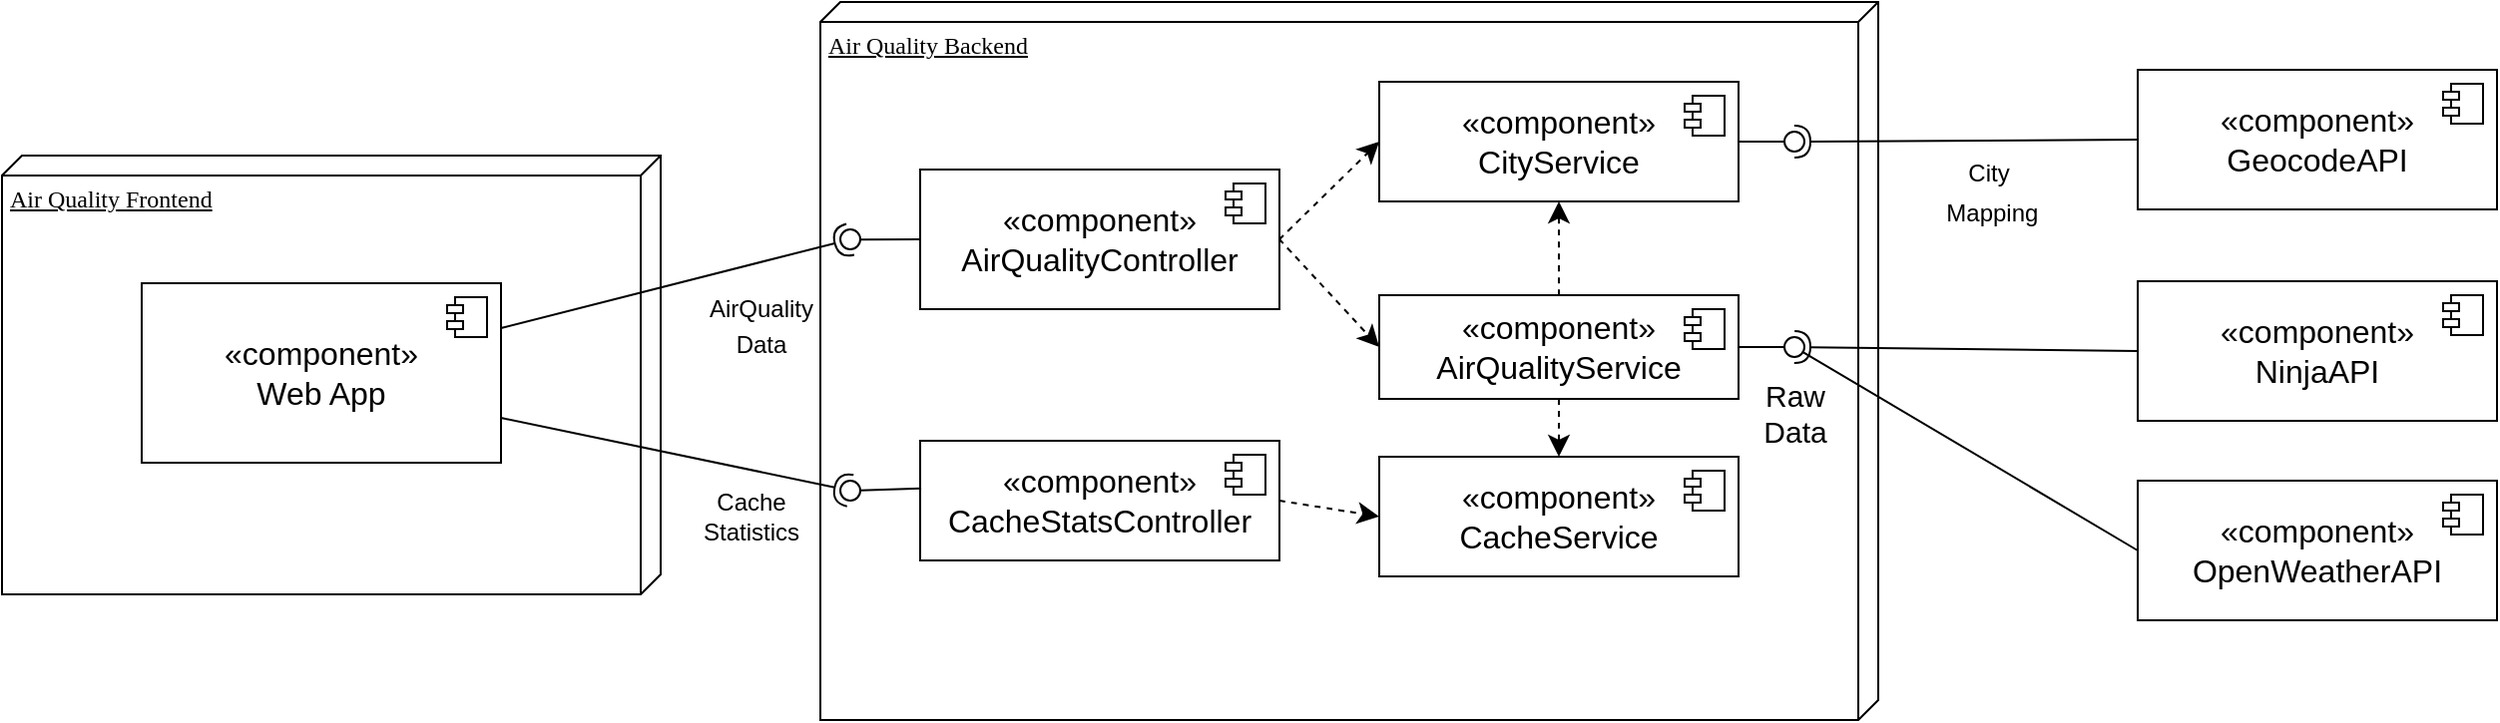<mxfile version="21.1.5">
  <diagram name="Page-1" id="5f0bae14-7c28-e335-631c-24af17079c00">
    <mxGraphModel dx="1098" dy="1172" grid="1" gridSize="10" guides="1" tooltips="1" connect="1" arrows="1" fold="1" page="1" pageScale="1" pageWidth="1100" pageHeight="850" background="none" math="0" shadow="0">
      <root>
        <mxCell id="0" />
        <mxCell id="1" parent="0" />
        <mxCell id="39150e848f15840c-1" value="Air Quality Frontend" style="verticalAlign=top;align=left;spacingTop=8;spacingLeft=2;spacingRight=12;shape=cube;size=10;direction=south;fontStyle=4;html=1;rounded=0;shadow=0;comic=0;labelBackgroundColor=none;strokeWidth=1;fontFamily=Verdana;fontSize=12" parent="1" vertex="1">
          <mxGeometry x="20" y="207" width="330" height="220" as="geometry" />
        </mxCell>
        <mxCell id="39150e848f15840c-2" value="Air Quality Backend" style="verticalAlign=top;align=left;spacingTop=8;spacingLeft=2;spacingRight=12;shape=cube;size=10;direction=south;fontStyle=4;html=1;rounded=0;shadow=0;comic=0;labelBackgroundColor=none;strokeWidth=1;fontFamily=Verdana;fontSize=12;movable=1;resizable=1;rotatable=1;deletable=1;editable=1;locked=0;connectable=1;" parent="1" vertex="1">
          <mxGeometry x="430" y="130" width="530" height="360" as="geometry" />
        </mxCell>
        <mxCell id="2irHC9dXGDUrdTcjcfWd-2" value="&lt;div&gt;«component»&lt;/div&gt;&lt;div&gt;Web App&lt;br&gt;&lt;/div&gt;" style="html=1;dropTarget=0;whiteSpace=wrap;fontSize=16;" vertex="1" parent="1">
          <mxGeometry x="90" y="271" width="180" height="90" as="geometry" />
        </mxCell>
        <mxCell id="2irHC9dXGDUrdTcjcfWd-3" value="" style="shape=module;jettyWidth=8;jettyHeight=4;fontSize=16;" vertex="1" parent="2irHC9dXGDUrdTcjcfWd-2">
          <mxGeometry x="1" width="20" height="20" relative="1" as="geometry">
            <mxPoint x="-27" y="7" as="offset" />
          </mxGeometry>
        </mxCell>
        <mxCell id="2irHC9dXGDUrdTcjcfWd-4" value="" style="rounded=0;orthogonalLoop=1;jettySize=auto;html=1;endArrow=none;endFill=0;sketch=0;sourcePerimeterSpacing=0;targetPerimeterSpacing=0;fontSize=12;startSize=8;endSize=8;curved=1;exitX=0;exitY=0.5;exitDx=0;exitDy=0;" edge="1" target="2irHC9dXGDUrdTcjcfWd-6" parent="1" source="2irHC9dXGDUrdTcjcfWd-9">
          <mxGeometry relative="1" as="geometry">
            <mxPoint x="360" y="312" as="sourcePoint" />
          </mxGeometry>
        </mxCell>
        <mxCell id="2irHC9dXGDUrdTcjcfWd-5" value="" style="rounded=0;orthogonalLoop=1;jettySize=auto;html=1;endArrow=halfCircle;endFill=0;entryX=0.5;entryY=0.5;endSize=6;strokeWidth=1;sketch=0;fontSize=12;curved=1;exitX=1;exitY=0.25;exitDx=0;exitDy=0;" edge="1" target="2irHC9dXGDUrdTcjcfWd-6" parent="1" source="2irHC9dXGDUrdTcjcfWd-2">
          <mxGeometry relative="1" as="geometry">
            <mxPoint x="400" y="335" as="sourcePoint" />
          </mxGeometry>
        </mxCell>
        <mxCell id="2irHC9dXGDUrdTcjcfWd-6" value="" style="ellipse;whiteSpace=wrap;html=1;align=center;aspect=fixed;resizable=0;points=[];outlineConnect=0;sketch=0;fontSize=16;" vertex="1" parent="1">
          <mxGeometry x="440" y="244" width="10" height="10" as="geometry" />
        </mxCell>
        <mxCell id="2irHC9dXGDUrdTcjcfWd-35" style="edgeStyle=none;curved=1;rounded=0;orthogonalLoop=1;jettySize=auto;html=1;exitX=1;exitY=0.5;exitDx=0;exitDy=0;entryX=0;entryY=0.5;entryDx=0;entryDy=0;fontSize=12;startSize=8;endSize=8;dashed=1;" edge="1" parent="1" source="2irHC9dXGDUrdTcjcfWd-9" target="2irHC9dXGDUrdTcjcfWd-31">
          <mxGeometry relative="1" as="geometry" />
        </mxCell>
        <mxCell id="2irHC9dXGDUrdTcjcfWd-42" style="edgeStyle=none;curved=1;rounded=0;orthogonalLoop=1;jettySize=auto;html=1;exitX=1;exitY=0.5;exitDx=0;exitDy=0;entryX=0;entryY=0.5;entryDx=0;entryDy=0;fontSize=12;startSize=8;endSize=8;dashed=1;" edge="1" parent="1" source="2irHC9dXGDUrdTcjcfWd-9" target="2irHC9dXGDUrdTcjcfWd-40">
          <mxGeometry relative="1" as="geometry" />
        </mxCell>
        <mxCell id="2irHC9dXGDUrdTcjcfWd-9" value="&lt;div&gt;«component»&lt;/div&gt;&lt;div&gt;AirQualityController&lt;br&gt;&lt;/div&gt;" style="html=1;dropTarget=0;whiteSpace=wrap;fontSize=16;" vertex="1" parent="1">
          <mxGeometry x="480" y="214" width="180" height="70" as="geometry" />
        </mxCell>
        <mxCell id="2irHC9dXGDUrdTcjcfWd-10" value="" style="shape=module;jettyWidth=8;jettyHeight=4;fontSize=16;" vertex="1" parent="2irHC9dXGDUrdTcjcfWd-9">
          <mxGeometry x="1" width="20" height="20" relative="1" as="geometry">
            <mxPoint x="-27" y="7" as="offset" />
          </mxGeometry>
        </mxCell>
        <mxCell id="2irHC9dXGDUrdTcjcfWd-36" style="edgeStyle=none;curved=1;rounded=0;orthogonalLoop=1;jettySize=auto;html=1;exitX=1;exitY=0.5;exitDx=0;exitDy=0;fontSize=12;startSize=8;endSize=8;dashed=1;entryX=0;entryY=0.5;entryDx=0;entryDy=0;" edge="1" parent="1" source="2irHC9dXGDUrdTcjcfWd-11" target="2irHC9dXGDUrdTcjcfWd-33">
          <mxGeometry relative="1" as="geometry">
            <mxPoint x="710" y="430.2" as="targetPoint" />
          </mxGeometry>
        </mxCell>
        <mxCell id="2irHC9dXGDUrdTcjcfWd-11" value="&lt;div&gt;«component»&lt;/div&gt;&lt;div&gt;CacheStatsController&lt;br&gt;&lt;/div&gt;" style="html=1;dropTarget=0;whiteSpace=wrap;fontSize=16;" vertex="1" parent="1">
          <mxGeometry x="480" y="350" width="180" height="60" as="geometry" />
        </mxCell>
        <mxCell id="2irHC9dXGDUrdTcjcfWd-12" value="" style="shape=module;jettyWidth=8;jettyHeight=4;fontSize=16;" vertex="1" parent="2irHC9dXGDUrdTcjcfWd-11">
          <mxGeometry x="1" width="20" height="20" relative="1" as="geometry">
            <mxPoint x="-27" y="7" as="offset" />
          </mxGeometry>
        </mxCell>
        <mxCell id="2irHC9dXGDUrdTcjcfWd-15" value="" style="rounded=0;orthogonalLoop=1;jettySize=auto;html=1;endArrow=none;endFill=0;sketch=0;sourcePerimeterSpacing=0;targetPerimeterSpacing=0;fontSize=12;startSize=8;endSize=8;curved=1;exitX=0.003;exitY=0.397;exitDx=0;exitDy=0;exitPerimeter=0;" edge="1" target="2irHC9dXGDUrdTcjcfWd-17" parent="1" source="2irHC9dXGDUrdTcjcfWd-11">
          <mxGeometry relative="1" as="geometry">
            <mxPoint x="380" y="407" as="sourcePoint" />
          </mxGeometry>
        </mxCell>
        <mxCell id="2irHC9dXGDUrdTcjcfWd-16" value="" style="rounded=0;orthogonalLoop=1;jettySize=auto;html=1;endArrow=halfCircle;endFill=0;entryX=0.5;entryY=0.5;endSize=6;strokeWidth=1;sketch=0;fontSize=12;curved=1;exitX=1;exitY=0.75;exitDx=0;exitDy=0;" edge="1" target="2irHC9dXGDUrdTcjcfWd-17" parent="1" source="2irHC9dXGDUrdTcjcfWd-2">
          <mxGeometry relative="1" as="geometry">
            <mxPoint x="480" y="435" as="sourcePoint" />
          </mxGeometry>
        </mxCell>
        <mxCell id="2irHC9dXGDUrdTcjcfWd-17" value="" style="ellipse;whiteSpace=wrap;html=1;align=center;aspect=fixed;resizable=0;points=[];outlineConnect=0;sketch=0;fontSize=16;" vertex="1" parent="1">
          <mxGeometry x="440" y="370" width="10" height="10" as="geometry" />
        </mxCell>
        <mxCell id="2irHC9dXGDUrdTcjcfWd-18" value="&lt;div style=&quot;font-size: 12px;&quot;&gt;&lt;font style=&quot;font-size: 12px;&quot;&gt;Cache&lt;/font&gt;&lt;/div&gt;&lt;div style=&quot;font-size: 12px;&quot;&gt;&lt;font style=&quot;font-size: 12px;&quot;&gt;Statistics&lt;font style=&quot;font-size: 12px;&quot;&gt;&lt;br&gt;&lt;/font&gt;&lt;/font&gt;&lt;/div&gt;" style="text;html=1;align=center;verticalAlign=middle;resizable=0;points=[];autosize=1;strokeColor=none;fillColor=none;fontSize=16;" vertex="1" parent="1">
          <mxGeometry x="360" y="368" width="70" height="40" as="geometry" />
        </mxCell>
        <mxCell id="2irHC9dXGDUrdTcjcfWd-19" value="&lt;div style=&quot;font-size: 15px;&quot;&gt;&lt;font style=&quot;font-size: 12px;&quot;&gt;AirQuality&lt;/font&gt;&lt;/div&gt;&lt;div style=&quot;font-size: 12px;&quot;&gt;&lt;font style=&quot;font-size: 12px;&quot;&gt;Data&lt;font style=&quot;font-size: 12px;&quot;&gt;&lt;font style=&quot;font-size: 15px;&quot;&gt;&lt;br&gt;&lt;/font&gt;&lt;/font&gt;&lt;/font&gt;&lt;/div&gt;" style="text;html=1;align=center;verticalAlign=middle;resizable=0;points=[];autosize=1;strokeColor=none;fillColor=none;fontSize=16;" vertex="1" parent="1">
          <mxGeometry x="360" y="266" width="80" height="50" as="geometry" />
        </mxCell>
        <mxCell id="2irHC9dXGDUrdTcjcfWd-20" value="&lt;div&gt;«component»&lt;/div&gt;&lt;div&gt;NinjaAPI&lt;br&gt;&lt;/div&gt;" style="html=1;dropTarget=0;whiteSpace=wrap;fontSize=16;" vertex="1" parent="1">
          <mxGeometry x="1090" y="270" width="180" height="70" as="geometry" />
        </mxCell>
        <mxCell id="2irHC9dXGDUrdTcjcfWd-21" value="" style="shape=module;jettyWidth=8;jettyHeight=4;fontSize=16;" vertex="1" parent="2irHC9dXGDUrdTcjcfWd-20">
          <mxGeometry x="1" width="20" height="20" relative="1" as="geometry">
            <mxPoint x="-27" y="7" as="offset" />
          </mxGeometry>
        </mxCell>
        <mxCell id="2irHC9dXGDUrdTcjcfWd-22" value="&lt;div&gt;«component»&lt;/div&gt;&lt;div&gt;OpenWeatherAPI&lt;br&gt;&lt;/div&gt;" style="html=1;dropTarget=0;whiteSpace=wrap;fontSize=16;" vertex="1" parent="1">
          <mxGeometry x="1090" y="370" width="180" height="70" as="geometry" />
        </mxCell>
        <mxCell id="2irHC9dXGDUrdTcjcfWd-23" value="" style="shape=module;jettyWidth=8;jettyHeight=4;fontSize=16;" vertex="1" parent="2irHC9dXGDUrdTcjcfWd-22">
          <mxGeometry x="1" width="20" height="20" relative="1" as="geometry">
            <mxPoint x="-27" y="7" as="offset" />
          </mxGeometry>
        </mxCell>
        <mxCell id="2irHC9dXGDUrdTcjcfWd-24" value="" style="rounded=0;orthogonalLoop=1;jettySize=auto;html=1;endArrow=none;endFill=0;sketch=0;sourcePerimeterSpacing=0;targetPerimeterSpacing=0;fontSize=12;startSize=8;endSize=8;curved=1;exitX=1;exitY=0.5;exitDx=0;exitDy=0;" edge="1" target="2irHC9dXGDUrdTcjcfWd-26" parent="1" source="2irHC9dXGDUrdTcjcfWd-31">
          <mxGeometry relative="1" as="geometry">
            <mxPoint x="898" y="303" as="sourcePoint" />
          </mxGeometry>
        </mxCell>
        <mxCell id="2irHC9dXGDUrdTcjcfWd-25" value="" style="rounded=0;orthogonalLoop=1;jettySize=auto;html=1;endArrow=halfCircle;endFill=0;entryX=0.5;entryY=0.5;endSize=6;strokeWidth=1;sketch=0;fontSize=12;curved=1;exitX=0;exitY=0.5;exitDx=0;exitDy=0;" edge="1" target="2irHC9dXGDUrdTcjcfWd-26" parent="1" source="2irHC9dXGDUrdTcjcfWd-20">
          <mxGeometry relative="1" as="geometry">
            <mxPoint x="938" y="298" as="sourcePoint" />
          </mxGeometry>
        </mxCell>
        <mxCell id="2irHC9dXGDUrdTcjcfWd-30" style="edgeStyle=none;curved=1;rounded=0;orthogonalLoop=1;jettySize=auto;html=1;fontSize=12;startSize=8;endSize=8;entryX=0;entryY=0.5;entryDx=0;entryDy=0;endArrow=none;endFill=0;" edge="1" parent="1" source="2irHC9dXGDUrdTcjcfWd-26" target="2irHC9dXGDUrdTcjcfWd-22">
          <mxGeometry relative="1" as="geometry" />
        </mxCell>
        <mxCell id="2irHC9dXGDUrdTcjcfWd-26" value="" style="ellipse;whiteSpace=wrap;html=1;align=center;aspect=fixed;resizable=0;points=[];outlineConnect=0;sketch=0;fontSize=16;" vertex="1" parent="1">
          <mxGeometry x="913" y="298" width="10" height="10" as="geometry" />
        </mxCell>
        <mxCell id="2irHC9dXGDUrdTcjcfWd-37" style="edgeStyle=none;curved=1;rounded=0;orthogonalLoop=1;jettySize=auto;html=1;exitX=0.5;exitY=1;exitDx=0;exitDy=0;entryX=0.5;entryY=0;entryDx=0;entryDy=0;fontSize=12;startSize=8;endSize=8;dashed=1;" edge="1" parent="1" source="2irHC9dXGDUrdTcjcfWd-31" target="2irHC9dXGDUrdTcjcfWd-33">
          <mxGeometry relative="1" as="geometry" />
        </mxCell>
        <mxCell id="2irHC9dXGDUrdTcjcfWd-48" style="edgeStyle=none;curved=1;rounded=0;orthogonalLoop=1;jettySize=auto;html=1;exitX=0.5;exitY=0;exitDx=0;exitDy=0;entryX=0.5;entryY=1;entryDx=0;entryDy=0;fontSize=12;startSize=8;endSize=8;dashed=1;" edge="1" parent="1" source="2irHC9dXGDUrdTcjcfWd-31" target="2irHC9dXGDUrdTcjcfWd-40">
          <mxGeometry relative="1" as="geometry" />
        </mxCell>
        <mxCell id="2irHC9dXGDUrdTcjcfWd-31" value="&lt;div&gt;«component»&lt;/div&gt;&lt;div&gt;AirQualityService&lt;br&gt;&lt;/div&gt;" style="html=1;dropTarget=0;whiteSpace=wrap;fontSize=16;" vertex="1" parent="1">
          <mxGeometry x="710" y="277" width="180" height="52" as="geometry" />
        </mxCell>
        <mxCell id="2irHC9dXGDUrdTcjcfWd-32" value="" style="shape=module;jettyWidth=8;jettyHeight=4;fontSize=16;" vertex="1" parent="2irHC9dXGDUrdTcjcfWd-31">
          <mxGeometry x="1" width="20" height="20" relative="1" as="geometry">
            <mxPoint x="-27" y="7" as="offset" />
          </mxGeometry>
        </mxCell>
        <mxCell id="2irHC9dXGDUrdTcjcfWd-33" value="&lt;div&gt;«component»&lt;/div&gt;&lt;div&gt;CacheService&lt;br&gt;&lt;/div&gt;" style="html=1;dropTarget=0;whiteSpace=wrap;fontSize=16;" vertex="1" parent="1">
          <mxGeometry x="710" y="358" width="180" height="60" as="geometry" />
        </mxCell>
        <mxCell id="2irHC9dXGDUrdTcjcfWd-34" value="" style="shape=module;jettyWidth=8;jettyHeight=4;fontSize=16;" vertex="1" parent="2irHC9dXGDUrdTcjcfWd-33">
          <mxGeometry x="1" width="20" height="20" relative="1" as="geometry">
            <mxPoint x="-27" y="7" as="offset" />
          </mxGeometry>
        </mxCell>
        <mxCell id="2irHC9dXGDUrdTcjcfWd-38" value="&lt;div&gt;«component»&lt;/div&gt;&lt;div&gt;GeocodeAPI&lt;br&gt;&lt;/div&gt;" style="html=1;dropTarget=0;whiteSpace=wrap;fontSize=16;" vertex="1" parent="1">
          <mxGeometry x="1090" y="164" width="180" height="70" as="geometry" />
        </mxCell>
        <mxCell id="2irHC9dXGDUrdTcjcfWd-39" value="" style="shape=module;jettyWidth=8;jettyHeight=4;fontSize=16;" vertex="1" parent="2irHC9dXGDUrdTcjcfWd-38">
          <mxGeometry x="1" width="20" height="20" relative="1" as="geometry">
            <mxPoint x="-27" y="7" as="offset" />
          </mxGeometry>
        </mxCell>
        <mxCell id="2irHC9dXGDUrdTcjcfWd-40" value="&lt;div&gt;«component»&lt;/div&gt;&lt;div&gt;CityService&lt;br&gt;&lt;/div&gt;" style="html=1;dropTarget=0;whiteSpace=wrap;fontSize=16;" vertex="1" parent="1">
          <mxGeometry x="710" y="170" width="180" height="60" as="geometry" />
        </mxCell>
        <mxCell id="2irHC9dXGDUrdTcjcfWd-41" value="" style="shape=module;jettyWidth=8;jettyHeight=4;fontSize=16;" vertex="1" parent="2irHC9dXGDUrdTcjcfWd-40">
          <mxGeometry x="1" width="20" height="20" relative="1" as="geometry">
            <mxPoint x="-27" y="7" as="offset" />
          </mxGeometry>
        </mxCell>
        <mxCell id="2irHC9dXGDUrdTcjcfWd-44" value="" style="rounded=0;orthogonalLoop=1;jettySize=auto;html=1;endArrow=none;endFill=0;sketch=0;sourcePerimeterSpacing=0;targetPerimeterSpacing=0;fontSize=12;startSize=8;endSize=8;curved=1;exitX=1;exitY=0.5;exitDx=0;exitDy=0;" edge="1" target="2irHC9dXGDUrdTcjcfWd-46" parent="1" source="2irHC9dXGDUrdTcjcfWd-40">
          <mxGeometry relative="1" as="geometry">
            <mxPoint x="1000" y="195" as="sourcePoint" />
          </mxGeometry>
        </mxCell>
        <mxCell id="2irHC9dXGDUrdTcjcfWd-45" value="" style="rounded=0;orthogonalLoop=1;jettySize=auto;html=1;endArrow=halfCircle;endFill=0;entryX=0.5;entryY=0.5;endSize=6;strokeWidth=1;sketch=0;fontSize=12;curved=1;exitX=0;exitY=0.5;exitDx=0;exitDy=0;" edge="1" target="2irHC9dXGDUrdTcjcfWd-46" parent="1" source="2irHC9dXGDUrdTcjcfWd-38">
          <mxGeometry relative="1" as="geometry">
            <mxPoint x="1040" y="195" as="sourcePoint" />
          </mxGeometry>
        </mxCell>
        <mxCell id="2irHC9dXGDUrdTcjcfWd-46" value="" style="ellipse;whiteSpace=wrap;html=1;align=center;aspect=fixed;resizable=0;points=[];outlineConnect=0;sketch=0;fontSize=16;" vertex="1" parent="1">
          <mxGeometry x="913" y="195" width="10" height="10" as="geometry" />
        </mxCell>
        <mxCell id="2irHC9dXGDUrdTcjcfWd-50" value="&lt;div&gt;&lt;font style=&quot;font-size: 12px;&quot;&gt;City&lt;/font&gt;&lt;/div&gt;&lt;div&gt;&lt;font style=&quot;font-size: 12px;&quot;&gt;&amp;nbsp;Mapping&lt;/font&gt;&lt;/div&gt;" style="text;html=1;align=center;verticalAlign=middle;resizable=0;points=[];autosize=1;strokeColor=none;fillColor=none;fontSize=16;" vertex="1" parent="1">
          <mxGeometry x="980" y="199" width="70" height="50" as="geometry" />
        </mxCell>
        <mxCell id="2irHC9dXGDUrdTcjcfWd-52" value="&lt;div style=&quot;font-size: 15px;&quot;&gt;&lt;font style=&quot;font-size: 15px;&quot;&gt;Raw&lt;/font&gt;&lt;/div&gt;&lt;div style=&quot;font-size: 15px;&quot;&gt;&lt;font style=&quot;font-size: 15px;&quot;&gt;Data&lt;font style=&quot;font-size: 15px;&quot;&gt;&lt;br&gt;&lt;/font&gt;&lt;/font&gt;&lt;/div&gt;" style="text;html=1;align=center;verticalAlign=middle;resizable=0;points=[];autosize=1;strokeColor=none;fillColor=none;fontSize=16;" vertex="1" parent="1">
          <mxGeometry x="893" y="311" width="50" height="50" as="geometry" />
        </mxCell>
      </root>
    </mxGraphModel>
  </diagram>
</mxfile>
